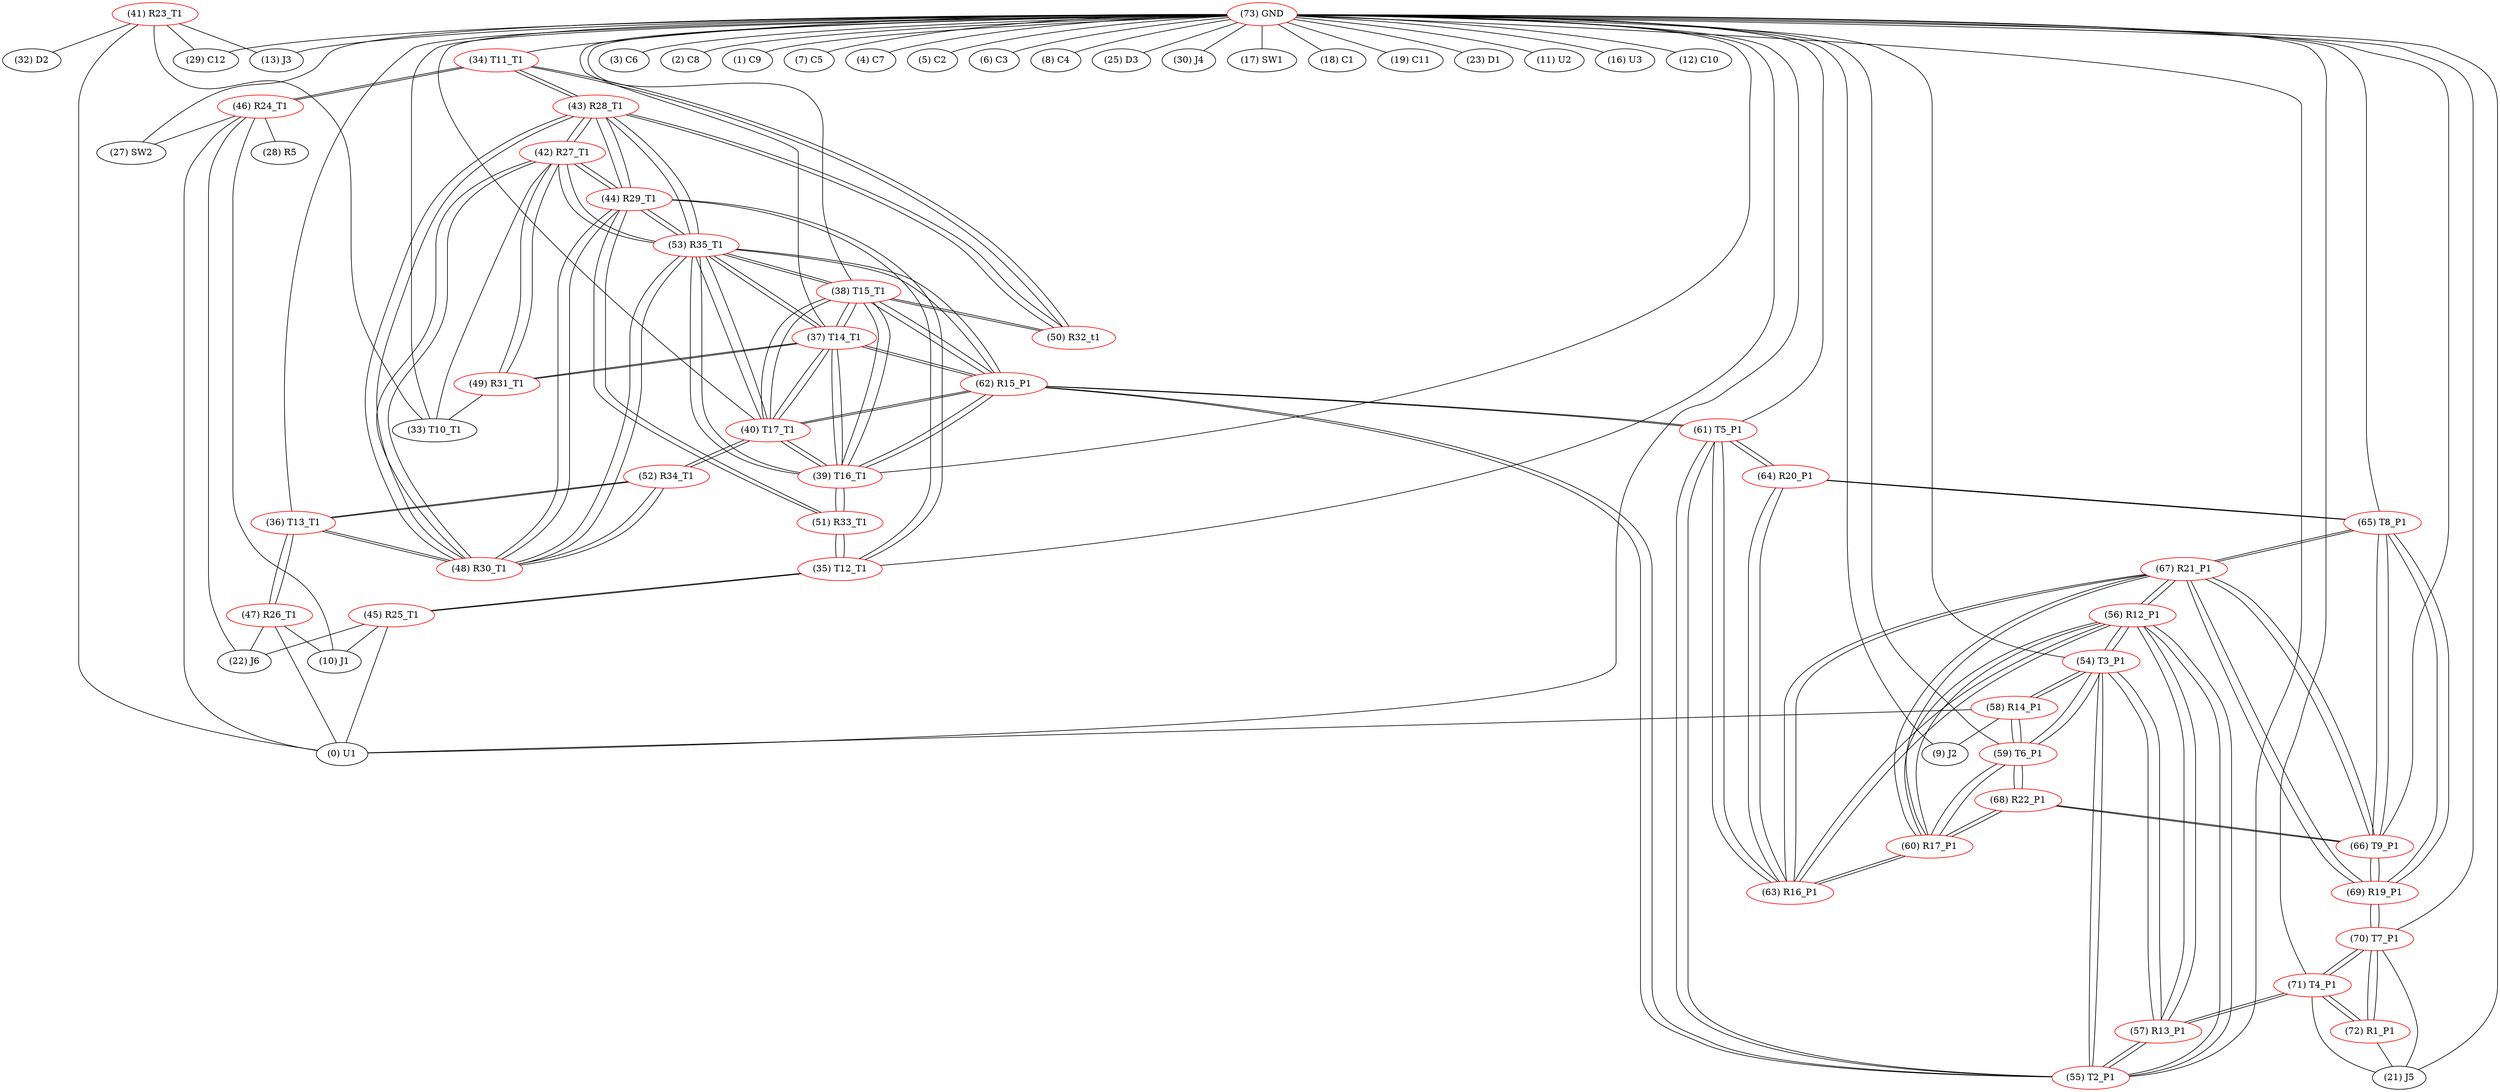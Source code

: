 graph {
	34 [label="(34) T11_T1" color=red]
	46 [label="(46) R24_T1"]
	43 [label="(43) R28_T1"]
	50 [label="(50) R32_t1"]
	35 [label="(35) T12_T1" color=red]
	51 [label="(51) R33_T1"]
	44 [label="(44) R29_T1"]
	45 [label="(45) R25_T1"]
	36 [label="(36) T13_T1" color=red]
	48 [label="(48) R30_T1"]
	52 [label="(52) R34_T1"]
	47 [label="(47) R26_T1"]
	37 [label="(37) T14_T1" color=red]
	49 [label="(49) R31_T1"]
	62 [label="(62) R15_P1"]
	40 [label="(40) T17_T1"]
	53 [label="(53) R35_T1"]
	39 [label="(39) T16_T1"]
	38 [label="(38) T15_T1"]
	38 [label="(38) T15_T1" color=red]
	50 [label="(50) R32_t1"]
	62 [label="(62) R15_P1"]
	40 [label="(40) T17_T1"]
	53 [label="(53) R35_T1"]
	39 [label="(39) T16_T1"]
	37 [label="(37) T14_T1"]
	39 [label="(39) T16_T1" color=red]
	51 [label="(51) R33_T1"]
	62 [label="(62) R15_P1"]
	40 [label="(40) T17_T1"]
	53 [label="(53) R35_T1"]
	38 [label="(38) T15_T1"]
	37 [label="(37) T14_T1"]
	40 [label="(40) T17_T1" color=red]
	52 [label="(52) R34_T1"]
	62 [label="(62) R15_P1"]
	53 [label="(53) R35_T1"]
	39 [label="(39) T16_T1"]
	38 [label="(38) T15_T1"]
	37 [label="(37) T14_T1"]
	41 [label="(41) R23_T1" color=red]
	0 [label="(0) U1"]
	13 [label="(13) J3"]
	32 [label="(32) D2"]
	29 [label="(29) C12"]
	33 [label="(33) T10_T1"]
	42 [label="(42) R27_T1" color=red]
	48 [label="(48) R30_T1"]
	53 [label="(53) R35_T1"]
	44 [label="(44) R29_T1"]
	43 [label="(43) R28_T1"]
	33 [label="(33) T10_T1"]
	49 [label="(49) R31_T1"]
	43 [label="(43) R28_T1" color=red]
	48 [label="(48) R30_T1"]
	53 [label="(53) R35_T1"]
	44 [label="(44) R29_T1"]
	42 [label="(42) R27_T1"]
	34 [label="(34) T11_T1"]
	50 [label="(50) R32_t1"]
	44 [label="(44) R29_T1" color=red]
	48 [label="(48) R30_T1"]
	53 [label="(53) R35_T1"]
	43 [label="(43) R28_T1"]
	42 [label="(42) R27_T1"]
	51 [label="(51) R33_T1"]
	35 [label="(35) T12_T1"]
	45 [label="(45) R25_T1" color=red]
	22 [label="(22) J6"]
	0 [label="(0) U1"]
	10 [label="(10) J1"]
	35 [label="(35) T12_T1"]
	46 [label="(46) R24_T1" color=red]
	10 [label="(10) J1"]
	28 [label="(28) R5"]
	0 [label="(0) U1"]
	22 [label="(22) J6"]
	27 [label="(27) SW2"]
	34 [label="(34) T11_T1"]
	47 [label="(47) R26_T1" color=red]
	0 [label="(0) U1"]
	22 [label="(22) J6"]
	10 [label="(10) J1"]
	36 [label="(36) T13_T1"]
	48 [label="(48) R30_T1" color=red]
	53 [label="(53) R35_T1"]
	44 [label="(44) R29_T1"]
	43 [label="(43) R28_T1"]
	42 [label="(42) R27_T1"]
	52 [label="(52) R34_T1"]
	36 [label="(36) T13_T1"]
	49 [label="(49) R31_T1" color=red]
	33 [label="(33) T10_T1"]
	42 [label="(42) R27_T1"]
	37 [label="(37) T14_T1"]
	50 [label="(50) R32_t1" color=red]
	38 [label="(38) T15_T1"]
	34 [label="(34) T11_T1"]
	43 [label="(43) R28_T1"]
	51 [label="(51) R33_T1" color=red]
	39 [label="(39) T16_T1"]
	44 [label="(44) R29_T1"]
	35 [label="(35) T12_T1"]
	52 [label="(52) R34_T1" color=red]
	40 [label="(40) T17_T1"]
	48 [label="(48) R30_T1"]
	36 [label="(36) T13_T1"]
	53 [label="(53) R35_T1" color=red]
	48 [label="(48) R30_T1"]
	44 [label="(44) R29_T1"]
	43 [label="(43) R28_T1"]
	42 [label="(42) R27_T1"]
	62 [label="(62) R15_P1"]
	40 [label="(40) T17_T1"]
	39 [label="(39) T16_T1"]
	38 [label="(38) T15_T1"]
	37 [label="(37) T14_T1"]
	54 [label="(54) T3_P1" color=red]
	58 [label="(58) R14_P1"]
	59 [label="(59) T6_P1"]
	57 [label="(57) R13_P1"]
	56 [label="(56) R12_P1"]
	55 [label="(55) T2_P1"]
	55 [label="(55) T2_P1" color=red]
	57 [label="(57) R13_P1"]
	54 [label="(54) T3_P1"]
	56 [label="(56) R12_P1"]
	61 [label="(61) T5_P1"]
	62 [label="(62) R15_P1"]
	56 [label="(56) R12_P1" color=red]
	67 [label="(67) R21_P1"]
	63 [label="(63) R16_P1"]
	60 [label="(60) R17_P1"]
	57 [label="(57) R13_P1"]
	54 [label="(54) T3_P1"]
	55 [label="(55) T2_P1"]
	57 [label="(57) R13_P1" color=red]
	71 [label="(71) T4_P1"]
	54 [label="(54) T3_P1"]
	56 [label="(56) R12_P1"]
	55 [label="(55) T2_P1"]
	58 [label="(58) R14_P1" color=red]
	0 [label="(0) U1"]
	9 [label="(9) J2"]
	54 [label="(54) T3_P1"]
	59 [label="(59) T6_P1"]
	59 [label="(59) T6_P1" color=red]
	58 [label="(58) R14_P1"]
	54 [label="(54) T3_P1"]
	68 [label="(68) R22_P1"]
	60 [label="(60) R17_P1"]
	60 [label="(60) R17_P1" color=red]
	67 [label="(67) R21_P1"]
	63 [label="(63) R16_P1"]
	56 [label="(56) R12_P1"]
	68 [label="(68) R22_P1"]
	59 [label="(59) T6_P1"]
	61 [label="(61) T5_P1" color=red]
	55 [label="(55) T2_P1"]
	62 [label="(62) R15_P1"]
	63 [label="(63) R16_P1"]
	64 [label="(64) R20_P1"]
	62 [label="(62) R15_P1" color=red]
	40 [label="(40) T17_T1"]
	53 [label="(53) R35_T1"]
	39 [label="(39) T16_T1"]
	38 [label="(38) T15_T1"]
	37 [label="(37) T14_T1"]
	55 [label="(55) T2_P1"]
	61 [label="(61) T5_P1"]
	63 [label="(63) R16_P1" color=red]
	67 [label="(67) R21_P1"]
	56 [label="(56) R12_P1"]
	60 [label="(60) R17_P1"]
	61 [label="(61) T5_P1"]
	64 [label="(64) R20_P1"]
	64 [label="(64) R20_P1" color=red]
	65 [label="(65) T8_P1"]
	63 [label="(63) R16_P1"]
	61 [label="(61) T5_P1"]
	65 [label="(65) T8_P1" color=red]
	66 [label="(66) T9_P1"]
	67 [label="(67) R21_P1"]
	69 [label="(69) R19_P1"]
	64 [label="(64) R20_P1"]
	66 [label="(66) T9_P1" color=red]
	68 [label="(68) R22_P1"]
	67 [label="(67) R21_P1"]
	65 [label="(65) T8_P1"]
	69 [label="(69) R19_P1"]
	67 [label="(67) R21_P1" color=red]
	63 [label="(63) R16_P1"]
	56 [label="(56) R12_P1"]
	60 [label="(60) R17_P1"]
	66 [label="(66) T9_P1"]
	65 [label="(65) T8_P1"]
	69 [label="(69) R19_P1"]
	68 [label="(68) R22_P1" color=red]
	66 [label="(66) T9_P1"]
	59 [label="(59) T6_P1"]
	60 [label="(60) R17_P1"]
	69 [label="(69) R19_P1" color=red]
	66 [label="(66) T9_P1"]
	67 [label="(67) R21_P1"]
	65 [label="(65) T8_P1"]
	70 [label="(70) T7_P1"]
	70 [label="(70) T7_P1" color=red]
	72 [label="(72) R1_P1"]
	71 [label="(71) T4_P1"]
	21 [label="(21) J5"]
	69 [label="(69) R19_P1"]
	71 [label="(71) T4_P1" color=red]
	57 [label="(57) R13_P1"]
	72 [label="(72) R1_P1"]
	70 [label="(70) T7_P1"]
	21 [label="(21) J5"]
	72 [label="(72) R1_P1" color=red]
	71 [label="(71) T4_P1"]
	70 [label="(70) T7_P1"]
	21 [label="(21) J5"]
	73 [label="(73) GND" color=red]
	3 [label="(3) C6"]
	2 [label="(2) C8"]
	1 [label="(1) C9"]
	21 [label="(21) J5"]
	7 [label="(7) C5"]
	0 [label="(0) U1"]
	4 [label="(4) C7"]
	5 [label="(5) C2"]
	6 [label="(6) C3"]
	8 [label="(8) C4"]
	25 [label="(25) D3"]
	29 [label="(29) C12"]
	30 [label="(30) J4"]
	17 [label="(17) SW1"]
	18 [label="(18) C1"]
	19 [label="(19) C11"]
	9 [label="(9) J2"]
	27 [label="(27) SW2"]
	23 [label="(23) D1"]
	13 [label="(13) J3"]
	11 [label="(11) U2"]
	16 [label="(16) U3"]
	12 [label="(12) C10"]
	33 [label="(33) T10_T1"]
	39 [label="(39) T16_T1"]
	40 [label="(40) T17_T1"]
	38 [label="(38) T15_T1"]
	35 [label="(35) T12_T1"]
	37 [label="(37) T14_T1"]
	36 [label="(36) T13_T1"]
	34 [label="(34) T11_T1"]
	54 [label="(54) T3_P1"]
	71 [label="(71) T4_P1"]
	70 [label="(70) T7_P1"]
	61 [label="(61) T5_P1"]
	66 [label="(66) T9_P1"]
	65 [label="(65) T8_P1"]
	59 [label="(59) T6_P1"]
	55 [label="(55) T2_P1"]
	34 -- 46
	34 -- 43
	34 -- 50
	35 -- 51
	35 -- 44
	35 -- 45
	36 -- 48
	36 -- 52
	36 -- 47
	37 -- 49
	37 -- 62
	37 -- 40
	37 -- 53
	37 -- 39
	37 -- 38
	38 -- 50
	38 -- 62
	38 -- 40
	38 -- 53
	38 -- 39
	38 -- 37
	39 -- 51
	39 -- 62
	39 -- 40
	39 -- 53
	39 -- 38
	39 -- 37
	40 -- 52
	40 -- 62
	40 -- 53
	40 -- 39
	40 -- 38
	40 -- 37
	41 -- 0
	41 -- 13
	41 -- 32
	41 -- 29
	41 -- 33
	42 -- 48
	42 -- 53
	42 -- 44
	42 -- 43
	42 -- 33
	42 -- 49
	43 -- 48
	43 -- 53
	43 -- 44
	43 -- 42
	43 -- 34
	43 -- 50
	44 -- 48
	44 -- 53
	44 -- 43
	44 -- 42
	44 -- 51
	44 -- 35
	45 -- 22
	45 -- 0
	45 -- 10
	45 -- 35
	46 -- 10
	46 -- 28
	46 -- 0
	46 -- 22
	46 -- 27
	46 -- 34
	47 -- 0
	47 -- 22
	47 -- 10
	47 -- 36
	48 -- 53
	48 -- 44
	48 -- 43
	48 -- 42
	48 -- 52
	48 -- 36
	49 -- 33
	49 -- 42
	49 -- 37
	50 -- 38
	50 -- 34
	50 -- 43
	51 -- 39
	51 -- 44
	51 -- 35
	52 -- 40
	52 -- 48
	52 -- 36
	53 -- 48
	53 -- 44
	53 -- 43
	53 -- 42
	53 -- 62
	53 -- 40
	53 -- 39
	53 -- 38
	53 -- 37
	54 -- 58
	54 -- 59
	54 -- 57
	54 -- 56
	54 -- 55
	55 -- 57
	55 -- 54
	55 -- 56
	55 -- 61
	55 -- 62
	56 -- 67
	56 -- 63
	56 -- 60
	56 -- 57
	56 -- 54
	56 -- 55
	57 -- 71
	57 -- 54
	57 -- 56
	57 -- 55
	58 -- 0
	58 -- 9
	58 -- 54
	58 -- 59
	59 -- 58
	59 -- 54
	59 -- 68
	59 -- 60
	60 -- 67
	60 -- 63
	60 -- 56
	60 -- 68
	60 -- 59
	61 -- 55
	61 -- 62
	61 -- 63
	61 -- 64
	62 -- 40
	62 -- 53
	62 -- 39
	62 -- 38
	62 -- 37
	62 -- 55
	62 -- 61
	63 -- 67
	63 -- 56
	63 -- 60
	63 -- 61
	63 -- 64
	64 -- 65
	64 -- 63
	64 -- 61
	65 -- 66
	65 -- 67
	65 -- 69
	65 -- 64
	66 -- 68
	66 -- 67
	66 -- 65
	66 -- 69
	67 -- 63
	67 -- 56
	67 -- 60
	67 -- 66
	67 -- 65
	67 -- 69
	68 -- 66
	68 -- 59
	68 -- 60
	69 -- 66
	69 -- 67
	69 -- 65
	69 -- 70
	70 -- 72
	70 -- 71
	70 -- 21
	70 -- 69
	71 -- 57
	71 -- 72
	71 -- 70
	71 -- 21
	72 -- 71
	72 -- 70
	72 -- 21
	73 -- 3
	73 -- 2
	73 -- 1
	73 -- 21
	73 -- 7
	73 -- 0
	73 -- 4
	73 -- 5
	73 -- 6
	73 -- 8
	73 -- 25
	73 -- 29
	73 -- 30
	73 -- 17
	73 -- 18
	73 -- 19
	73 -- 9
	73 -- 27
	73 -- 23
	73 -- 13
	73 -- 11
	73 -- 16
	73 -- 12
	73 -- 33
	73 -- 39
	73 -- 40
	73 -- 38
	73 -- 35
	73 -- 37
	73 -- 36
	73 -- 34
	73 -- 54
	73 -- 71
	73 -- 70
	73 -- 61
	73 -- 66
	73 -- 65
	73 -- 59
	73 -- 55
}